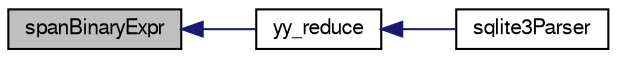 digraph "spanBinaryExpr"
{
  edge [fontname="FreeSans",fontsize="10",labelfontname="FreeSans",labelfontsize="10"];
  node [fontname="FreeSans",fontsize="10",shape=record];
  rankdir="LR";
  Node297014 [label="spanBinaryExpr",height=0.2,width=0.4,color="black", fillcolor="grey75", style="filled", fontcolor="black"];
  Node297014 -> Node297015 [dir="back",color="midnightblue",fontsize="10",style="solid",fontname="FreeSans"];
  Node297015 [label="yy_reduce",height=0.2,width=0.4,color="black", fillcolor="white", style="filled",URL="$sqlite3_8c.html#a7c419a9b25711c666a9a2449ef377f14"];
  Node297015 -> Node297016 [dir="back",color="midnightblue",fontsize="10",style="solid",fontname="FreeSans"];
  Node297016 [label="sqlite3Parser",height=0.2,width=0.4,color="black", fillcolor="white", style="filled",URL="$sqlite3_8c.html#a0327d71a5fabe0b6a343d78a2602e72a"];
}

